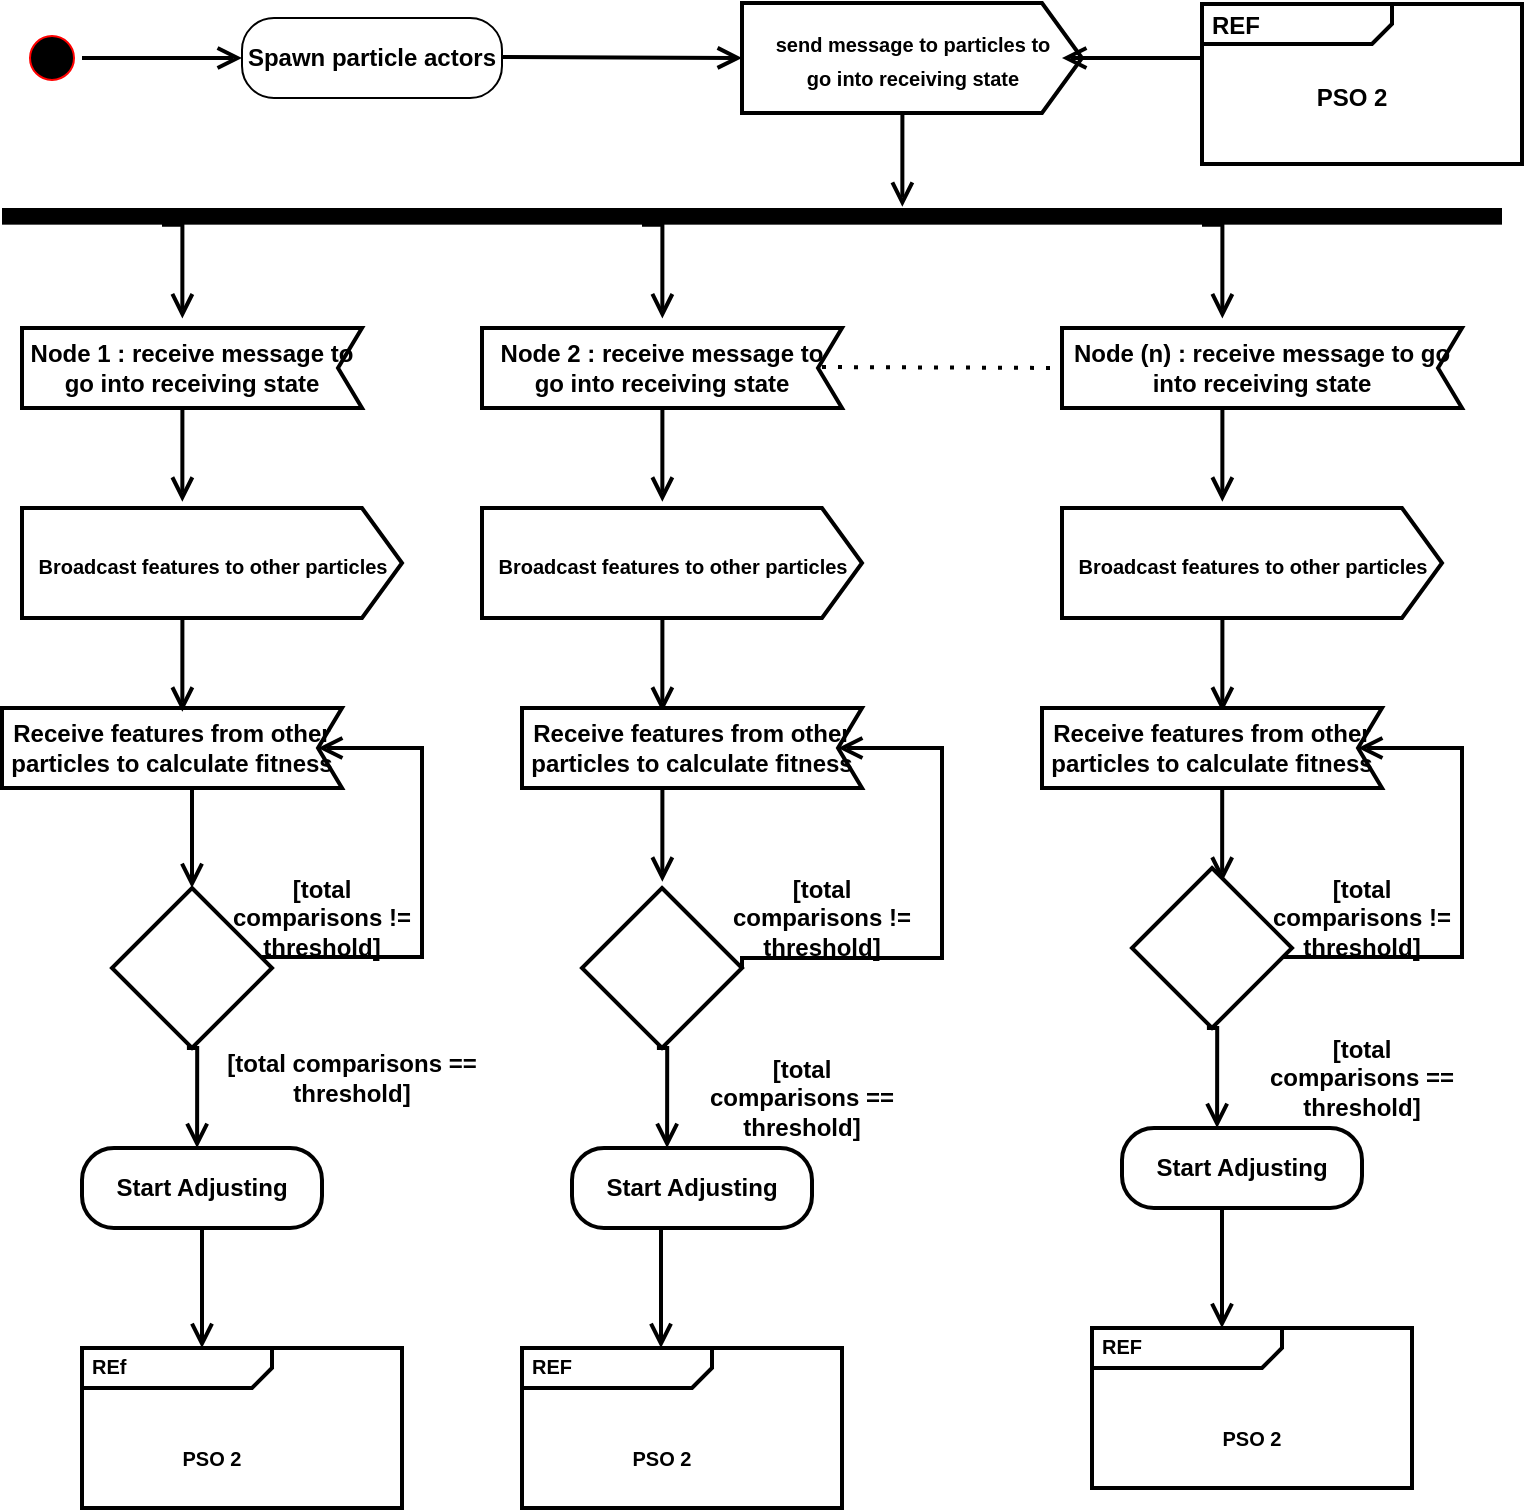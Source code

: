 <mxfile version="15.9.1" type="github">
  <diagram id="o7CnlwriqrgJlkFAMORM" name="Page-1">
    <mxGraphModel dx="1038" dy="547" grid="1" gridSize="10" guides="1" tooltips="1" connect="1" arrows="1" fold="1" page="1" pageScale="1" pageWidth="827" pageHeight="1169" math="0" shadow="0">
      <root>
        <mxCell id="0" />
        <mxCell id="1" parent="0" />
        <mxCell id="h_NruhMYLR7X871ljR6K-1" value="" style="ellipse;html=1;shape=startState;fillColor=#000000;strokeColor=#ff0000;" parent="1" vertex="1">
          <mxGeometry x="40" y="50" width="30" height="30" as="geometry" />
        </mxCell>
        <mxCell id="h_NruhMYLR7X871ljR6K-2" value="" style="edgeStyle=orthogonalEdgeStyle;html=1;verticalAlign=bottom;endArrow=open;endSize=8;strokeColor=#000000;rounded=0;strokeWidth=2;" parent="1" source="h_NruhMYLR7X871ljR6K-1" edge="1">
          <mxGeometry relative="1" as="geometry">
            <mxPoint x="150" y="65" as="targetPoint" />
          </mxGeometry>
        </mxCell>
        <mxCell id="h_NruhMYLR7X871ljR6K-3" value="&lt;b&gt;Spawn particle actors&lt;/b&gt;" style="rounded=1;whiteSpace=wrap;html=1;arcSize=40;fontColor=#000000;fillColor=#FFFFFF;strokeColor=#000000;" parent="1" vertex="1">
          <mxGeometry x="150" y="45" width="130" height="40" as="geometry" />
        </mxCell>
        <mxCell id="h_NruhMYLR7X871ljR6K-4" value="&lt;font style=&quot;font-size: 10px&quot;&gt;&lt;b&gt;send message to particles to &lt;br&gt;go into receiving state&lt;br&gt;&lt;/b&gt;&lt;/font&gt;" style="html=1;shape=mxgraph.infographic.ribbonSimple;notch1=0;notch2=20;align=center;verticalAlign=middle;fontSize=14;fontStyle=0;fillColor=#FFFFFF;strokeWidth=2;" parent="1" vertex="1">
          <mxGeometry x="400" y="37.5" width="170" height="55" as="geometry" />
        </mxCell>
        <mxCell id="h_NruhMYLR7X871ljR6K-5" value="" style="edgeStyle=orthogonalEdgeStyle;html=1;verticalAlign=bottom;endArrow=open;endSize=8;strokeColor=#000000;rounded=0;entryX=0;entryY=0;entryDx=0;entryDy=27.5;entryPerimeter=0;strokeWidth=2;" parent="1" target="h_NruhMYLR7X871ljR6K-4" edge="1">
          <mxGeometry relative="1" as="geometry">
            <mxPoint x="360" y="64.5" as="targetPoint" />
            <mxPoint x="280" y="64.5" as="sourcePoint" />
          </mxGeometry>
        </mxCell>
        <mxCell id="h_NruhMYLR7X871ljR6K-6" value="" style="edgeStyle=orthogonalEdgeStyle;html=1;verticalAlign=bottom;endArrow=open;endSize=8;strokeColor=#000000;rounded=0;exitX=0.743;exitY=0.167;exitDx=0;exitDy=0;exitPerimeter=0;strokeWidth=2;" parent="1" edge="1">
          <mxGeometry relative="1" as="geometry">
            <mxPoint x="480.18" y="139.4" as="targetPoint" />
            <mxPoint x="470.0" y="92.541" as="sourcePoint" />
            <Array as="points">
              <mxPoint x="480.18" y="92.4" />
            </Array>
          </mxGeometry>
        </mxCell>
        <mxCell id="h_NruhMYLR7X871ljR6K-7" value="" style="html=1;points=[];perimeter=orthogonalPerimeter;fillColor=#000000;strokeColor=none;direction=north;" parent="1" vertex="1">
          <mxGeometry x="30" y="140" width="750" height="8.33" as="geometry" />
        </mxCell>
        <mxCell id="h_NruhMYLR7X871ljR6K-8" value="" style="edgeStyle=orthogonalEdgeStyle;html=1;verticalAlign=bottom;endArrow=open;endSize=8;strokeColor=#000000;rounded=0;exitX=0.743;exitY=0.167;exitDx=0;exitDy=0;exitPerimeter=0;strokeWidth=2;" parent="1" edge="1">
          <mxGeometry relative="1" as="geometry">
            <mxPoint x="120.18" y="195.23" as="targetPoint" />
            <mxPoint x="110.0" y="148.371" as="sourcePoint" />
            <Array as="points">
              <mxPoint x="120.18" y="148.23" />
            </Array>
          </mxGeometry>
        </mxCell>
        <mxCell id="h_NruhMYLR7X871ljR6K-9" value="" style="edgeStyle=orthogonalEdgeStyle;html=1;verticalAlign=bottom;endArrow=open;endSize=8;strokeColor=#000000;rounded=0;exitX=0.743;exitY=0.167;exitDx=0;exitDy=0;exitPerimeter=0;strokeWidth=2;" parent="1" edge="1">
          <mxGeometry relative="1" as="geometry">
            <mxPoint x="360.18" y="195.23" as="targetPoint" />
            <mxPoint x="350.0" y="148.371" as="sourcePoint" />
            <Array as="points">
              <mxPoint x="360.18" y="148.23" />
            </Array>
          </mxGeometry>
        </mxCell>
        <mxCell id="h_NruhMYLR7X871ljR6K-10" value="" style="edgeStyle=orthogonalEdgeStyle;html=1;verticalAlign=bottom;endArrow=open;endSize=8;strokeColor=#000000;rounded=0;exitX=0.743;exitY=0.167;exitDx=0;exitDy=0;exitPerimeter=0;strokeWidth=2;" parent="1" edge="1">
          <mxGeometry relative="1" as="geometry">
            <mxPoint x="640.18" y="195.23" as="targetPoint" />
            <mxPoint x="630.0" y="148.371" as="sourcePoint" />
            <Array as="points">
              <mxPoint x="640.18" y="148.23" />
            </Array>
          </mxGeometry>
        </mxCell>
        <mxCell id="h_NruhMYLR7X871ljR6K-11" value="Node 1 : receive message to go into receiving state" style="shape=mxgraph.sysml.accEvent;flipH=1;whiteSpace=wrap;align=center;strokeWidth=2;fontStyle=1" parent="1" vertex="1">
          <mxGeometry x="40" y="200" width="170" height="40" as="geometry" />
        </mxCell>
        <mxCell id="h_NruhMYLR7X871ljR6K-12" value="Node 2 : receive message to go into receiving state" style="shape=mxgraph.sysml.accEvent;flipH=1;whiteSpace=wrap;align=center;strokeWidth=2;fontStyle=1" parent="1" vertex="1">
          <mxGeometry x="270" y="200" width="180" height="40" as="geometry" />
        </mxCell>
        <mxCell id="h_NruhMYLR7X871ljR6K-13" value="Node (n) : receive message to go into receiving state" style="shape=mxgraph.sysml.accEvent;flipH=1;whiteSpace=wrap;align=center;strokeWidth=2;fontStyle=1" parent="1" vertex="1">
          <mxGeometry x="560" y="200" width="200" height="40" as="geometry" />
        </mxCell>
        <mxCell id="h_NruhMYLR7X871ljR6K-14" value="" style="endArrow=none;dashed=1;html=1;dashPattern=1 3;strokeWidth=2;rounded=0;exitX=0;exitY=0.5;exitDx=12;exitDy=0;exitPerimeter=0;" parent="1" edge="1">
          <mxGeometry width="50" height="50" relative="1" as="geometry">
            <mxPoint x="440" y="219.5" as="sourcePoint" />
            <mxPoint x="560" y="220" as="targetPoint" />
          </mxGeometry>
        </mxCell>
        <mxCell id="h_NruhMYLR7X871ljR6K-15" value="" style="edgeStyle=orthogonalEdgeStyle;html=1;verticalAlign=bottom;endArrow=open;endSize=8;strokeColor=#000000;rounded=0;exitX=0.743;exitY=0.167;exitDx=0;exitDy=0;exitPerimeter=0;strokeWidth=2;" parent="1" edge="1">
          <mxGeometry relative="1" as="geometry">
            <mxPoint x="120.18" y="286.86" as="targetPoint" />
            <mxPoint x="110.0" y="240.001" as="sourcePoint" />
            <Array as="points">
              <mxPoint x="120.18" y="239.86" />
            </Array>
          </mxGeometry>
        </mxCell>
        <mxCell id="h_NruhMYLR7X871ljR6K-16" value="" style="edgeStyle=orthogonalEdgeStyle;html=1;verticalAlign=bottom;endArrow=open;endSize=8;strokeColor=#000000;rounded=0;exitX=0.743;exitY=0.167;exitDx=0;exitDy=0;exitPerimeter=0;strokeWidth=2;" parent="1" edge="1">
          <mxGeometry relative="1" as="geometry">
            <mxPoint x="360.18" y="286.86" as="targetPoint" />
            <mxPoint x="350.0" y="240.001" as="sourcePoint" />
            <Array as="points">
              <mxPoint x="360.18" y="239.86" />
            </Array>
          </mxGeometry>
        </mxCell>
        <mxCell id="h_NruhMYLR7X871ljR6K-17" value="" style="edgeStyle=orthogonalEdgeStyle;html=1;verticalAlign=bottom;endArrow=open;endSize=8;strokeColor=#000000;rounded=0;exitX=0.743;exitY=0.167;exitDx=0;exitDy=0;exitPerimeter=0;strokeWidth=2;" parent="1" edge="1">
          <mxGeometry relative="1" as="geometry">
            <mxPoint x="640.18" y="286.86" as="targetPoint" />
            <mxPoint x="630.0" y="240.001" as="sourcePoint" />
            <Array as="points">
              <mxPoint x="640.18" y="239.86" />
            </Array>
          </mxGeometry>
        </mxCell>
        <mxCell id="h_NruhMYLR7X871ljR6K-18" value="&lt;font style=&quot;font-size: 10px&quot;&gt;&lt;b&gt;Broadcast features to other particles&lt;br&gt;&lt;/b&gt;&lt;/font&gt;" style="html=1;shape=mxgraph.infographic.ribbonSimple;notch1=0;notch2=20;align=center;verticalAlign=middle;fontSize=14;fontStyle=0;fillColor=#FFFFFF;strokeWidth=2;" parent="1" vertex="1">
          <mxGeometry x="40" y="290" width="190" height="55" as="geometry" />
        </mxCell>
        <mxCell id="h_NruhMYLR7X871ljR6K-19" value="&lt;font style=&quot;font-size: 10px&quot;&gt;&lt;b&gt;Broadcast features to other particles&lt;br&gt;&lt;/b&gt;&lt;/font&gt;" style="html=1;shape=mxgraph.infographic.ribbonSimple;notch1=0;notch2=20;align=center;verticalAlign=middle;fontSize=14;fontStyle=0;fillColor=#FFFFFF;strokeWidth=2;" parent="1" vertex="1">
          <mxGeometry x="270" y="290" width="190" height="55" as="geometry" />
        </mxCell>
        <mxCell id="h_NruhMYLR7X871ljR6K-20" value="&lt;font style=&quot;font-size: 10px&quot;&gt;&lt;b&gt;Broadcast features to other particles&lt;br&gt;&lt;/b&gt;&lt;/font&gt;" style="html=1;shape=mxgraph.infographic.ribbonSimple;notch1=0;notch2=20;align=center;verticalAlign=middle;fontSize=14;fontStyle=0;fillColor=#FFFFFF;strokeWidth=2;" parent="1" vertex="1">
          <mxGeometry x="560" y="290" width="190" height="55" as="geometry" />
        </mxCell>
        <mxCell id="h_NruhMYLR7X871ljR6K-21" value="Receive features from other particles to calculate fitness" style="shape=mxgraph.sysml.accEvent;flipH=1;whiteSpace=wrap;align=center;strokeWidth=2;fontStyle=1" parent="1" vertex="1">
          <mxGeometry x="30" y="390" width="170" height="40" as="geometry" />
        </mxCell>
        <mxCell id="h_NruhMYLR7X871ljR6K-22" value="" style="edgeStyle=orthogonalEdgeStyle;html=1;verticalAlign=bottom;endArrow=open;endSize=8;strokeColor=#000000;rounded=0;exitX=0.743;exitY=0.167;exitDx=0;exitDy=0;exitPerimeter=0;strokeWidth=2;" parent="1" edge="1">
          <mxGeometry relative="1" as="geometry">
            <mxPoint x="120.18" y="391.86" as="targetPoint" />
            <mxPoint x="110.0" y="345.001" as="sourcePoint" />
            <Array as="points">
              <mxPoint x="120.18" y="344.86" />
            </Array>
          </mxGeometry>
        </mxCell>
        <mxCell id="h_NruhMYLR7X871ljR6K-23" value="" style="edgeStyle=orthogonalEdgeStyle;html=1;verticalAlign=bottom;endArrow=open;endSize=8;strokeColor=#000000;rounded=0;exitX=0.743;exitY=0.167;exitDx=0;exitDy=0;exitPerimeter=0;strokeWidth=2;" parent="1" edge="1">
          <mxGeometry relative="1" as="geometry">
            <mxPoint x="360.18" y="391.86" as="targetPoint" />
            <mxPoint x="350.0" y="345.001" as="sourcePoint" />
            <Array as="points">
              <mxPoint x="360.18" y="344.86" />
            </Array>
          </mxGeometry>
        </mxCell>
        <mxCell id="h_NruhMYLR7X871ljR6K-24" value="" style="edgeStyle=orthogonalEdgeStyle;html=1;verticalAlign=bottom;endArrow=open;endSize=8;strokeColor=#000000;rounded=0;exitX=0.743;exitY=0.167;exitDx=0;exitDy=0;exitPerimeter=0;strokeWidth=2;" parent="1" edge="1">
          <mxGeometry relative="1" as="geometry">
            <mxPoint x="640.18" y="391.86" as="targetPoint" />
            <mxPoint x="630.0" y="345.001" as="sourcePoint" />
            <Array as="points">
              <mxPoint x="640.18" y="344.86" />
            </Array>
          </mxGeometry>
        </mxCell>
        <mxCell id="h_NruhMYLR7X871ljR6K-25" value="Receive features from other particles to calculate fitness" style="shape=mxgraph.sysml.accEvent;flipH=1;whiteSpace=wrap;align=center;strokeWidth=2;fontStyle=1" parent="1" vertex="1">
          <mxGeometry x="290" y="390" width="170" height="40" as="geometry" />
        </mxCell>
        <mxCell id="h_NruhMYLR7X871ljR6K-26" value="Receive features from other particles to calculate fitness" style="shape=mxgraph.sysml.accEvent;flipH=1;whiteSpace=wrap;align=center;strokeWidth=2;fontStyle=1" parent="1" vertex="1">
          <mxGeometry x="550" y="390" width="170" height="40" as="geometry" />
        </mxCell>
        <mxCell id="h_NruhMYLR7X871ljR6K-27" value="" style="rhombus;whiteSpace=wrap;html=1;strokeWidth=2;" parent="1" vertex="1">
          <mxGeometry x="85" y="480" width="80" height="80" as="geometry" />
        </mxCell>
        <mxCell id="h_NruhMYLR7X871ljR6K-28" value="" style="edgeStyle=orthogonalEdgeStyle;html=1;verticalAlign=bottom;endArrow=open;endSize=8;strokeColor=#000000;rounded=0;exitX=0.743;exitY=0.167;exitDx=0;exitDy=0;exitPerimeter=0;entryX=0.5;entryY=0;entryDx=0;entryDy=0;strokeWidth=2;" parent="1" target="h_NruhMYLR7X871ljR6K-27" edge="1">
          <mxGeometry relative="1" as="geometry">
            <mxPoint x="130.08" y="476.86" as="targetPoint" />
            <mxPoint x="119.9" y="430.001" as="sourcePoint" />
            <Array as="points">
              <mxPoint x="125" y="430" />
            </Array>
          </mxGeometry>
        </mxCell>
        <mxCell id="h_NruhMYLR7X871ljR6K-29" value="" style="edgeStyle=orthogonalEdgeStyle;html=1;verticalAlign=bottom;endArrow=open;endSize=8;strokeColor=#000000;rounded=0;exitX=0.743;exitY=0.167;exitDx=0;exitDy=0;exitPerimeter=0;strokeWidth=2;" parent="1" edge="1">
          <mxGeometry relative="1" as="geometry">
            <mxPoint x="360.18" y="476.86" as="targetPoint" />
            <mxPoint x="350.0" y="430.001" as="sourcePoint" />
            <Array as="points">
              <mxPoint x="360.18" y="429.86" />
            </Array>
          </mxGeometry>
        </mxCell>
        <mxCell id="h_NruhMYLR7X871ljR6K-30" value="" style="edgeStyle=orthogonalEdgeStyle;html=1;verticalAlign=bottom;endArrow=open;endSize=8;strokeColor=#000000;rounded=0;exitX=0.743;exitY=0.167;exitDx=0;exitDy=0;exitPerimeter=0;strokeWidth=2;" parent="1" edge="1">
          <mxGeometry relative="1" as="geometry">
            <mxPoint x="640.08" y="476.86" as="targetPoint" />
            <mxPoint x="629.9" y="430.001" as="sourcePoint" />
            <Array as="points">
              <mxPoint x="640.08" y="429.86" />
            </Array>
          </mxGeometry>
        </mxCell>
        <mxCell id="h_NruhMYLR7X871ljR6K-32" value="" style="rhombus;whiteSpace=wrap;html=1;strokeWidth=2;" parent="1" vertex="1">
          <mxGeometry x="320" y="480" width="80" height="80" as="geometry" />
        </mxCell>
        <mxCell id="h_NruhMYLR7X871ljR6K-33" value="" style="rhombus;whiteSpace=wrap;html=1;strokeWidth=2;" parent="1" vertex="1">
          <mxGeometry x="595" y="470" width="80" height="80" as="geometry" />
        </mxCell>
        <mxCell id="h_NruhMYLR7X871ljR6K-34" value="" style="edgeStyle=orthogonalEdgeStyle;html=1;verticalAlign=bottom;endArrow=open;endSize=8;strokeColor=#000000;rounded=0;exitX=0.743;exitY=0.167;exitDx=0;exitDy=0;exitPerimeter=0;entryX=0.5;entryY=0;entryDx=0;entryDy=0;strokeWidth=2;" parent="1" edge="1">
          <mxGeometry relative="1" as="geometry">
            <mxPoint x="127.55" y="610" as="targetPoint" />
            <mxPoint x="122.45" y="560.001" as="sourcePoint" />
            <Array as="points">
              <mxPoint x="128" y="560" />
            </Array>
          </mxGeometry>
        </mxCell>
        <mxCell id="h_NruhMYLR7X871ljR6K-35" value="" style="edgeStyle=orthogonalEdgeStyle;html=1;verticalAlign=bottom;endArrow=open;endSize=8;strokeColor=#000000;rounded=0;exitX=0.743;exitY=0.167;exitDx=0;exitDy=0;exitPerimeter=0;entryX=0.5;entryY=0;entryDx=0;entryDy=0;strokeWidth=2;" parent="1" edge="1">
          <mxGeometry relative="1" as="geometry">
            <mxPoint x="362.55" y="610" as="targetPoint" />
            <mxPoint x="357.45" y="560.001" as="sourcePoint" />
            <Array as="points">
              <mxPoint x="362.55" y="560" />
            </Array>
          </mxGeometry>
        </mxCell>
        <mxCell id="h_NruhMYLR7X871ljR6K-36" value="" style="edgeStyle=orthogonalEdgeStyle;html=1;verticalAlign=bottom;endArrow=open;endSize=8;strokeColor=#000000;rounded=0;exitX=0.743;exitY=0.167;exitDx=0;exitDy=0;exitPerimeter=0;entryX=0.5;entryY=0;entryDx=0;entryDy=0;strokeWidth=2;" parent="1" edge="1">
          <mxGeometry relative="1" as="geometry">
            <mxPoint x="637.55" y="600" as="targetPoint" />
            <mxPoint x="632.45" y="550.001" as="sourcePoint" />
            <Array as="points">
              <mxPoint x="637.55" y="550" />
            </Array>
          </mxGeometry>
        </mxCell>
        <mxCell id="h_NruhMYLR7X871ljR6K-37" value="&lt;b&gt;[total comparisons == threshold]&lt;/b&gt;" style="text;html=1;strokeColor=none;fillColor=none;align=center;verticalAlign=middle;whiteSpace=wrap;rounded=0;" parent="1" vertex="1">
          <mxGeometry x="140" y="560" width="130" height="30" as="geometry" />
        </mxCell>
        <mxCell id="h_NruhMYLR7X871ljR6K-38" value="&lt;b&gt;[total comparisons == threshold]&lt;/b&gt;" style="text;html=1;strokeColor=none;fillColor=none;align=center;verticalAlign=middle;whiteSpace=wrap;rounded=0;" parent="1" vertex="1">
          <mxGeometry x="380" y="570" width="100" height="30" as="geometry" />
        </mxCell>
        <mxCell id="h_NruhMYLR7X871ljR6K-39" value="&lt;b&gt;[total comparisons == threshold]&lt;/b&gt;" style="text;html=1;strokeColor=none;fillColor=none;align=center;verticalAlign=middle;whiteSpace=wrap;rounded=0;" parent="1" vertex="1">
          <mxGeometry x="660" y="560" width="100" height="30" as="geometry" />
        </mxCell>
        <mxCell id="h_NruhMYLR7X871ljR6K-40" value="&lt;b&gt;Start Adjusting&lt;/b&gt;" style="rounded=1;whiteSpace=wrap;html=1;arcSize=40;fontColor=#000000;fillColor=#FFFFFF;strokeColor=#000000;strokeWidth=2;" parent="1" vertex="1">
          <mxGeometry x="70" y="610" width="120" height="40" as="geometry" />
        </mxCell>
        <mxCell id="h_NruhMYLR7X871ljR6K-41" value="" style="edgeStyle=orthogonalEdgeStyle;html=1;verticalAlign=bottom;endArrow=open;endSize=8;strokeColor=#000000;rounded=0;strokeWidth=2;" parent="1" source="h_NruhMYLR7X871ljR6K-40" edge="1">
          <mxGeometry relative="1" as="geometry">
            <mxPoint x="130" y="710" as="targetPoint" />
          </mxGeometry>
        </mxCell>
        <mxCell id="h_NruhMYLR7X871ljR6K-42" value="" style="edgeStyle=orthogonalEdgeStyle;html=1;verticalAlign=bottom;endArrow=open;endSize=8;strokeColor=#000000;rounded=0;entryX=0;entryY=0.5;entryDx=12;entryDy=0;entryPerimeter=0;strokeWidth=2;" parent="1" target="h_NruhMYLR7X871ljR6K-21" edge="1">
          <mxGeometry relative="1" as="geometry">
            <mxPoint x="210" y="410" as="targetPoint" />
            <mxPoint x="160" y="514.5" as="sourcePoint" />
            <Array as="points">
              <mxPoint x="240" y="515" />
              <mxPoint x="240" y="410" />
            </Array>
          </mxGeometry>
        </mxCell>
        <mxCell id="h_NruhMYLR7X871ljR6K-43" value="" style="edgeStyle=orthogonalEdgeStyle;html=1;verticalAlign=bottom;endArrow=open;endSize=8;strokeColor=#000000;rounded=0;entryX=0;entryY=0.5;entryDx=12;entryDy=0;entryPerimeter=0;exitX=1;exitY=0.5;exitDx=0;exitDy=0;strokeWidth=2;" parent="1" source="h_NruhMYLR7X871ljR6K-32" edge="1">
          <mxGeometry relative="1" as="geometry">
            <mxPoint x="448" y="410" as="targetPoint" />
            <mxPoint x="420" y="514.5" as="sourcePoint" />
            <Array as="points">
              <mxPoint x="400" y="515" />
              <mxPoint x="500" y="515" />
              <mxPoint x="500" y="410" />
            </Array>
          </mxGeometry>
        </mxCell>
        <mxCell id="h_NruhMYLR7X871ljR6K-44" value="" style="edgeStyle=orthogonalEdgeStyle;html=1;verticalAlign=bottom;endArrow=open;endSize=8;strokeColor=#000000;rounded=0;entryX=0;entryY=0.5;entryDx=12;entryDy=0;entryPerimeter=0;exitX=0.938;exitY=0.556;exitDx=0;exitDy=0;exitPerimeter=0;strokeWidth=2;" parent="1" source="h_NruhMYLR7X871ljR6K-33" edge="1">
          <mxGeometry relative="1" as="geometry">
            <mxPoint x="708" y="410" as="targetPoint" />
            <mxPoint x="680" y="514.5" as="sourcePoint" />
            <Array as="points">
              <mxPoint x="760" y="515" />
              <mxPoint x="760" y="410" />
            </Array>
          </mxGeometry>
        </mxCell>
        <mxCell id="h_NruhMYLR7X871ljR6K-45" value="&lt;b&gt;Start Adjusting&lt;/b&gt;" style="rounded=1;whiteSpace=wrap;html=1;arcSize=40;fontColor=#000000;fillColor=#FFFFFF;strokeColor=#000000;strokeWidth=2;" parent="1" vertex="1">
          <mxGeometry x="315" y="610" width="120" height="40" as="geometry" />
        </mxCell>
        <mxCell id="h_NruhMYLR7X871ljR6K-46" value="&lt;b&gt;Start Adjusting&lt;/b&gt;" style="rounded=1;whiteSpace=wrap;html=1;arcSize=40;fontColor=#000000;fillColor=#FFFFFF;strokeColor=#000000;strokeWidth=2;" parent="1" vertex="1">
          <mxGeometry x="590" y="600" width="120" height="40" as="geometry" />
        </mxCell>
        <mxCell id="h_NruhMYLR7X871ljR6K-48" value="" style="edgeStyle=orthogonalEdgeStyle;html=1;verticalAlign=bottom;endArrow=open;endSize=8;strokeColor=#000000;rounded=0;strokeWidth=2;" parent="1" edge="1">
          <mxGeometry relative="1" as="geometry">
            <mxPoint x="359.5" y="710" as="targetPoint" />
            <mxPoint x="359.5" y="650" as="sourcePoint" />
          </mxGeometry>
        </mxCell>
        <mxCell id="h_NruhMYLR7X871ljR6K-49" value="" style="edgeStyle=orthogonalEdgeStyle;html=1;verticalAlign=bottom;endArrow=open;endSize=8;strokeColor=#000000;rounded=0;strokeWidth=2;" parent="1" edge="1">
          <mxGeometry relative="1" as="geometry">
            <mxPoint x="640" y="700" as="targetPoint" />
            <mxPoint x="640" y="640" as="sourcePoint" />
          </mxGeometry>
        </mxCell>
        <mxCell id="h_NruhMYLR7X871ljR6K-52" value="&lt;b&gt;[total comparisons != threshold]&lt;/b&gt;" style="text;html=1;strokeColor=none;fillColor=none;align=center;verticalAlign=middle;whiteSpace=wrap;rounded=0;" parent="1" vertex="1">
          <mxGeometry x="140" y="480" width="100" height="30" as="geometry" />
        </mxCell>
        <mxCell id="h_NruhMYLR7X871ljR6K-53" value="&lt;b&gt;[total comparisons != threshold]&lt;/b&gt;" style="text;html=1;strokeColor=none;fillColor=none;align=center;verticalAlign=middle;whiteSpace=wrap;rounded=0;" parent="1" vertex="1">
          <mxGeometry x="390" y="480" width="100" height="30" as="geometry" />
        </mxCell>
        <mxCell id="h_NruhMYLR7X871ljR6K-54" value="&lt;b&gt;[total comparisons != threshold]&lt;/b&gt;" style="text;html=1;strokeColor=none;fillColor=none;align=center;verticalAlign=middle;whiteSpace=wrap;rounded=0;" parent="1" vertex="1">
          <mxGeometry x="660" y="480" width="100" height="30" as="geometry" />
        </mxCell>
        <mxCell id="h_NruhMYLR7X871ljR6K-84" value="&lt;p style=&quot;margin: 0px ; margin-top: 4px ; margin-left: 5px ; text-align: left&quot;&gt;&lt;b&gt;REf&amp;nbsp;&lt;/b&gt;&lt;/p&gt;" style="html=1;shape=mxgraph.sysml.package;overflow=fill;labelX=95;align=left;spacingLeft=5;verticalAlign=top;spacingTop=-3;fontSize=10;strokeColor=#000000;strokeWidth=2;fillColor=#FFFFFF;" parent="1" vertex="1">
          <mxGeometry x="70" y="710" width="160" height="80" as="geometry" />
        </mxCell>
        <mxCell id="h_NruhMYLR7X871ljR6K-85" value="&lt;p style=&quot;margin: 0px ; margin-top: 4px ; margin-left: 5px ; text-align: left&quot;&gt;&lt;b&gt;REF&lt;/b&gt;&lt;/p&gt;" style="html=1;shape=mxgraph.sysml.package;overflow=fill;labelX=95;align=left;spacingLeft=5;verticalAlign=top;spacingTop=-3;fontSize=10;strokeColor=#000000;strokeWidth=2;fillColor=#FFFFFF;" parent="1" vertex="1">
          <mxGeometry x="290" y="710" width="160" height="80" as="geometry" />
        </mxCell>
        <mxCell id="h_NruhMYLR7X871ljR6K-86" value="&lt;p style=&quot;margin: 0px ; margin-top: 4px ; margin-left: 5px ; text-align: left&quot;&gt;&lt;b&gt;REF&lt;/b&gt;&lt;/p&gt;" style="html=1;shape=mxgraph.sysml.package;overflow=fill;labelX=95;align=left;spacingLeft=5;verticalAlign=top;spacingTop=-3;fontSize=10;strokeColor=#000000;strokeWidth=2;fillColor=#FFFFFF;" parent="1" vertex="1">
          <mxGeometry x="575" y="700" width="160" height="80" as="geometry" />
        </mxCell>
        <mxCell id="h_NruhMYLR7X871ljR6K-87" value="&lt;b style=&quot;text-align: left&quot;&gt;PSO 2&lt;/b&gt;" style="text;html=1;strokeColor=none;fillColor=none;align=center;verticalAlign=middle;whiteSpace=wrap;rounded=0;fontSize=10;" parent="1" vertex="1">
          <mxGeometry x="105" y="750" width="60" height="30" as="geometry" />
        </mxCell>
        <mxCell id="h_NruhMYLR7X871ljR6K-88" value="&lt;b style=&quot;text-align: left&quot;&gt;PSO 2&lt;/b&gt;" style="text;html=1;strokeColor=none;fillColor=none;align=center;verticalAlign=middle;whiteSpace=wrap;rounded=0;fontSize=10;" parent="1" vertex="1">
          <mxGeometry x="330" y="750" width="60" height="30" as="geometry" />
        </mxCell>
        <mxCell id="EZ3mMM97QwFZb3Q1aN17-1" value="&lt;p style=&quot;margin: 0px ; margin-top: 4px ; margin-left: 5px ; text-align: left&quot;&gt;&lt;b&gt;REF&lt;/b&gt;&lt;/p&gt;" style="html=1;shape=mxgraph.sysml.package;overflow=fill;labelX=95;align=left;spacingLeft=5;verticalAlign=top;spacingTop=-3;strokeWidth=2;" vertex="1" parent="1">
          <mxGeometry x="630" y="38" width="160" height="80" as="geometry" />
        </mxCell>
        <mxCell id="EZ3mMM97QwFZb3Q1aN17-2" value="&lt;b&gt;PSO 2&lt;/b&gt;" style="text;html=1;strokeColor=none;fillColor=none;align=center;verticalAlign=middle;whiteSpace=wrap;rounded=0;" vertex="1" parent="1">
          <mxGeometry x="675" y="70" width="60" height="30" as="geometry" />
        </mxCell>
        <mxCell id="EZ3mMM97QwFZb3Q1aN17-3" value="&lt;b style=&quot;text-align: left&quot;&gt;PSO 2&lt;/b&gt;" style="text;html=1;strokeColor=none;fillColor=none;align=center;verticalAlign=middle;whiteSpace=wrap;rounded=0;fontSize=10;" vertex="1" parent="1">
          <mxGeometry x="625" y="740" width="60" height="30" as="geometry" />
        </mxCell>
        <mxCell id="EZ3mMM97QwFZb3Q1aN17-4" value="" style="edgeStyle=orthogonalEdgeStyle;html=1;verticalAlign=bottom;endArrow=open;endSize=8;strokeColor=#000000;rounded=0;strokeWidth=2;" edge="1" parent="1">
          <mxGeometry relative="1" as="geometry">
            <mxPoint x="560" y="65" as="targetPoint" />
            <mxPoint x="630" y="65" as="sourcePoint" />
            <Array as="points">
              <mxPoint x="600" y="65" />
              <mxPoint x="600" y="65" />
            </Array>
          </mxGeometry>
        </mxCell>
      </root>
    </mxGraphModel>
  </diagram>
</mxfile>
